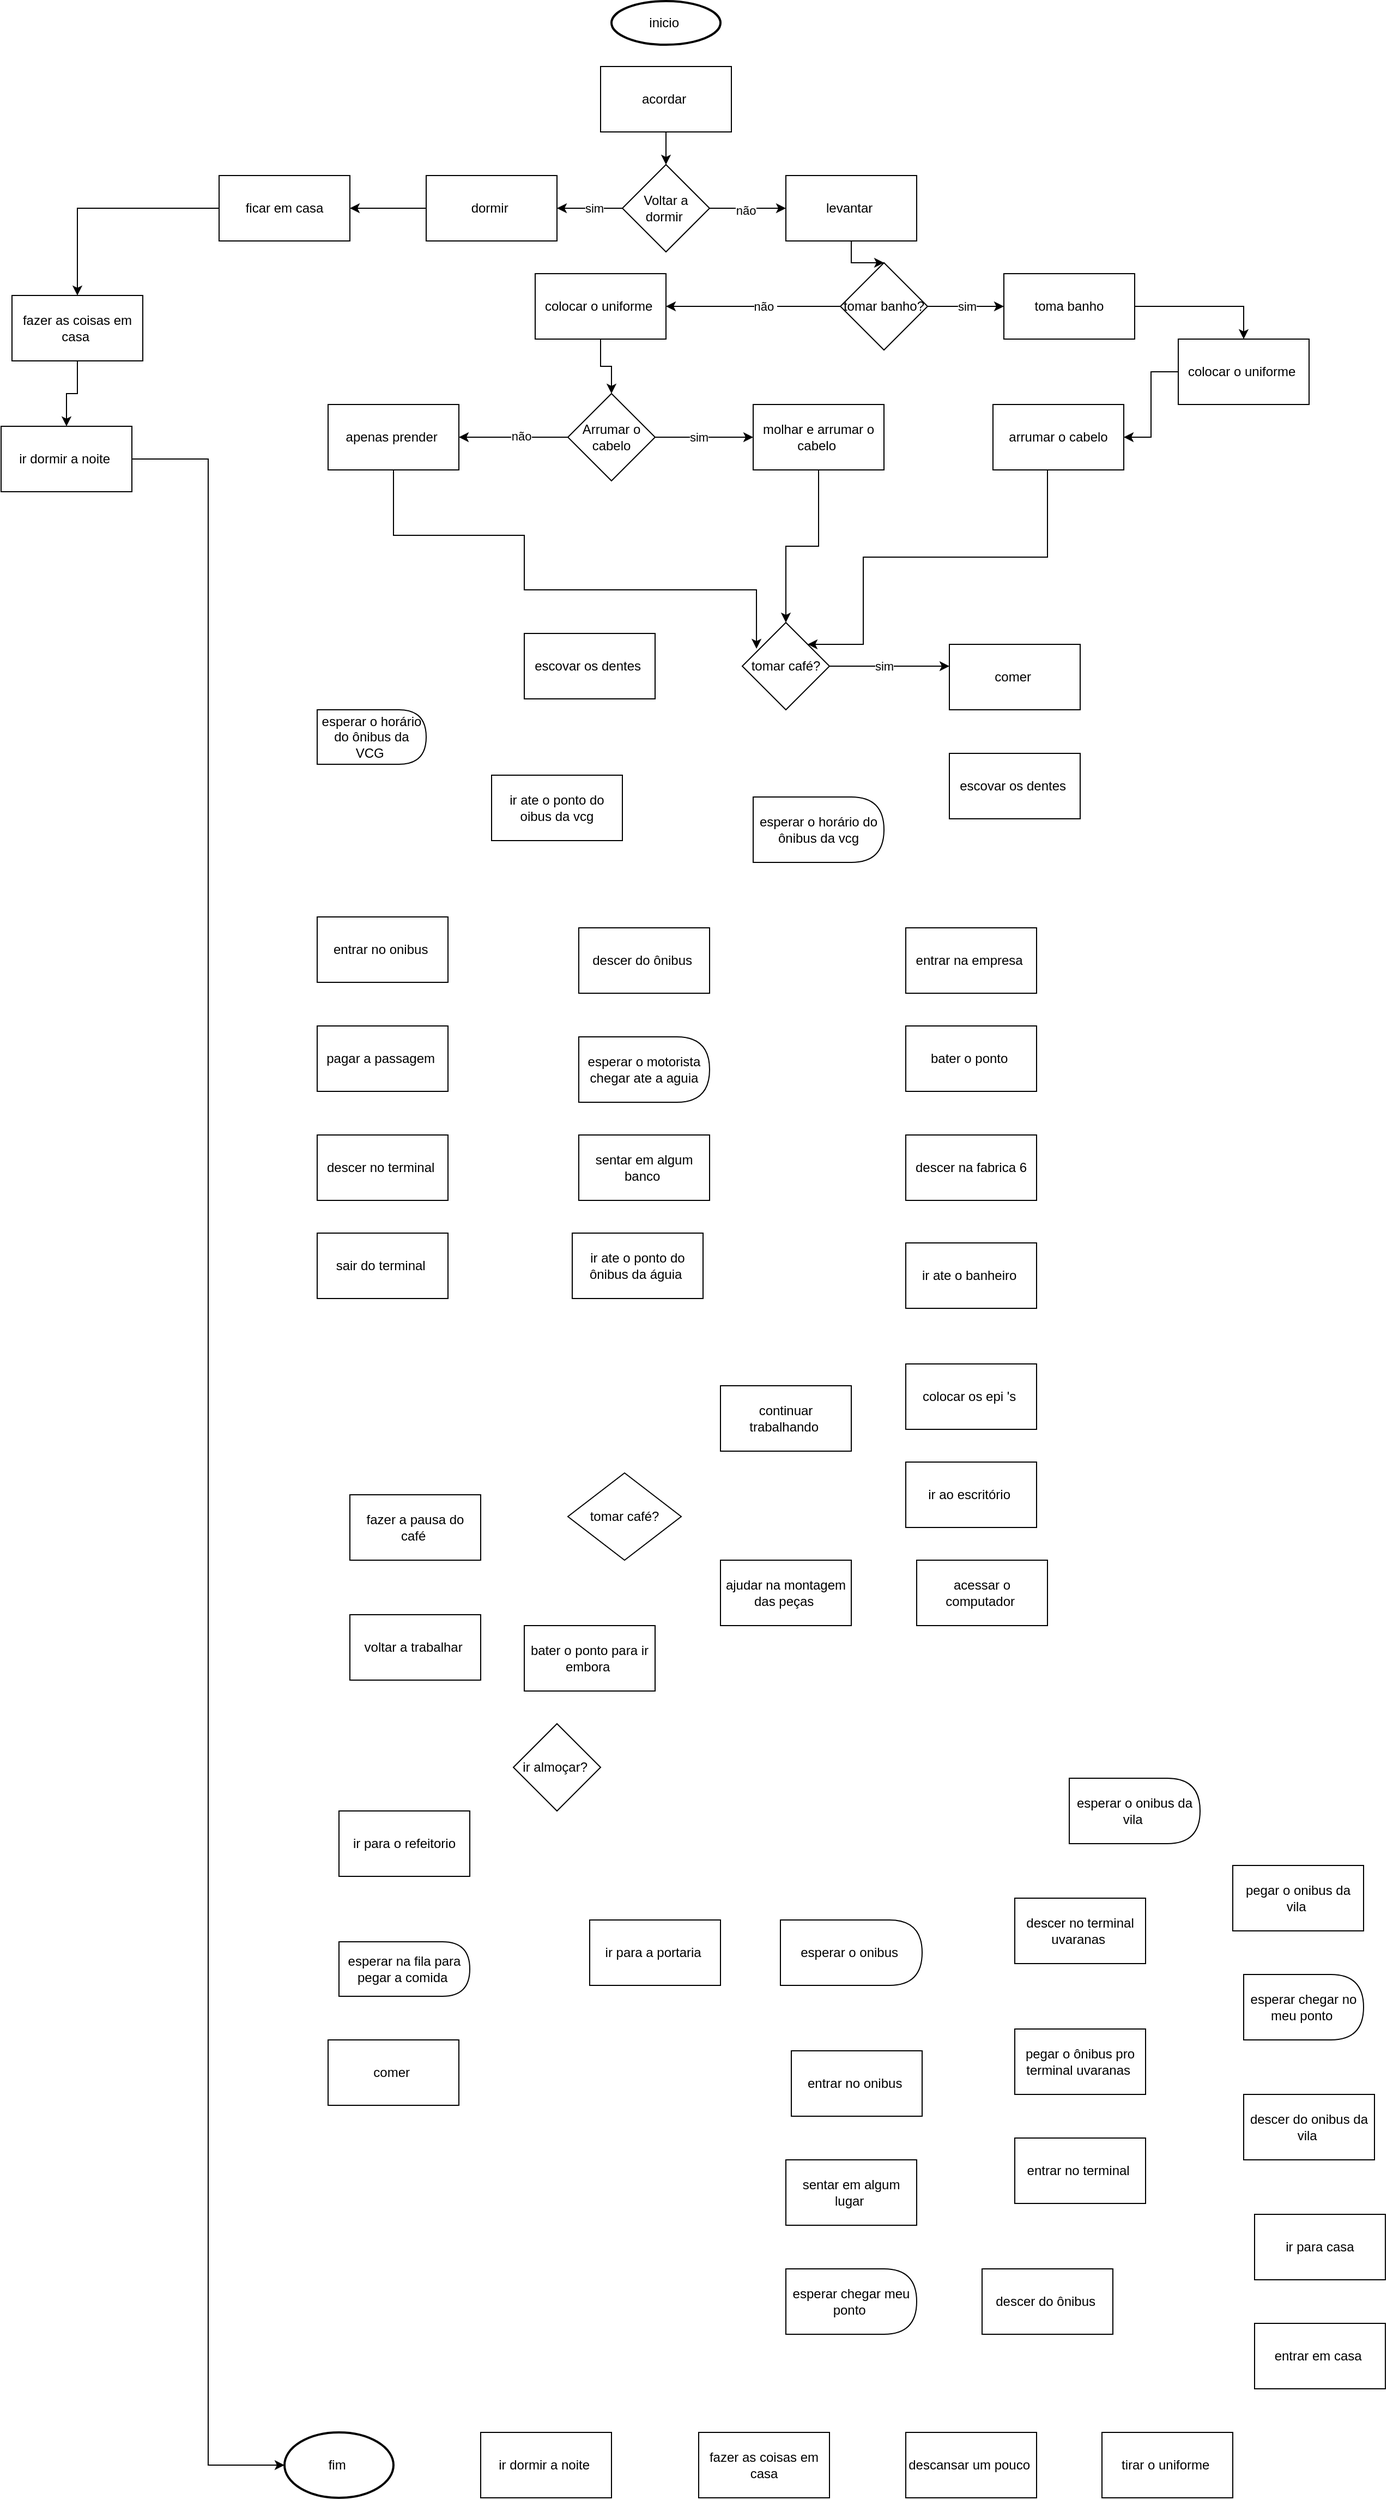 <mxfile version="23.1.5" type="github">
  <diagram name="Página-1" id="xthbbM5y6oKVb1LiBfLN">
    <mxGraphModel dx="2261" dy="790" grid="1" gridSize="10" guides="1" tooltips="1" connect="1" arrows="1" fold="1" page="1" pageScale="1" pageWidth="827" pageHeight="1169" math="0" shadow="0">
      <root>
        <mxCell id="0" />
        <mxCell id="1" parent="0" />
        <mxCell id="FLQnSld0D8M3m_ERRmtE-2" value="inicio&amp;nbsp;" style="strokeWidth=2;html=1;shape=mxgraph.flowchart.start_1;whiteSpace=wrap;" vertex="1" parent="1">
          <mxGeometry x="330" y="30" width="100" height="40" as="geometry" />
        </mxCell>
        <mxCell id="FLQnSld0D8M3m_ERRmtE-14" style="edgeStyle=orthogonalEdgeStyle;rounded=0;orthogonalLoop=1;jettySize=auto;html=1;entryX=0.5;entryY=0;entryDx=0;entryDy=0;" edge="1" parent="1" source="FLQnSld0D8M3m_ERRmtE-3" target="FLQnSld0D8M3m_ERRmtE-4">
          <mxGeometry relative="1" as="geometry" />
        </mxCell>
        <mxCell id="FLQnSld0D8M3m_ERRmtE-3" value="acordar&amp;nbsp;" style="rounded=0;whiteSpace=wrap;html=1;" vertex="1" parent="1">
          <mxGeometry x="320" y="90" width="120" height="60" as="geometry" />
        </mxCell>
        <mxCell id="FLQnSld0D8M3m_ERRmtE-4" value="Voltar a dormir&amp;nbsp;" style="rhombus;whiteSpace=wrap;html=1;" vertex="1" parent="1">
          <mxGeometry x="340" y="180" width="80" height="80" as="geometry" />
        </mxCell>
        <mxCell id="FLQnSld0D8M3m_ERRmtE-89" style="edgeStyle=orthogonalEdgeStyle;rounded=0;orthogonalLoop=1;jettySize=auto;html=1;entryX=0.5;entryY=0;entryDx=0;entryDy=0;" edge="1" parent="1" source="FLQnSld0D8M3m_ERRmtE-5" target="FLQnSld0D8M3m_ERRmtE-6">
          <mxGeometry relative="1" as="geometry" />
        </mxCell>
        <mxCell id="FLQnSld0D8M3m_ERRmtE-5" value="levantar&amp;nbsp;" style="rounded=0;whiteSpace=wrap;html=1;" vertex="1" parent="1">
          <mxGeometry x="490" y="190" width="120" height="60" as="geometry" />
        </mxCell>
        <mxCell id="FLQnSld0D8M3m_ERRmtE-6" value="tomar banho?" style="rhombus;whiteSpace=wrap;html=1;" vertex="1" parent="1">
          <mxGeometry x="540" y="270" width="80" height="80" as="geometry" />
        </mxCell>
        <mxCell id="FLQnSld0D8M3m_ERRmtE-97" style="edgeStyle=orthogonalEdgeStyle;rounded=0;orthogonalLoop=1;jettySize=auto;html=1;entryX=1;entryY=0.5;entryDx=0;entryDy=0;" edge="1" parent="1" source="FLQnSld0D8M3m_ERRmtE-7" target="FLQnSld0D8M3m_ERRmtE-11">
          <mxGeometry relative="1" as="geometry" />
        </mxCell>
        <mxCell id="FLQnSld0D8M3m_ERRmtE-7" value="colocar o uniforme&amp;nbsp;" style="rounded=0;whiteSpace=wrap;html=1;" vertex="1" parent="1">
          <mxGeometry x="850" y="340" width="120" height="60" as="geometry" />
        </mxCell>
        <mxCell id="FLQnSld0D8M3m_ERRmtE-103" style="edgeStyle=orthogonalEdgeStyle;rounded=0;orthogonalLoop=1;jettySize=auto;html=1;entryX=0.5;entryY=0;entryDx=0;entryDy=0;" edge="1" parent="1" source="FLQnSld0D8M3m_ERRmtE-8" target="FLQnSld0D8M3m_ERRmtE-9">
          <mxGeometry relative="1" as="geometry" />
        </mxCell>
        <mxCell id="FLQnSld0D8M3m_ERRmtE-8" value="colocar o uniforme&amp;nbsp;" style="rounded=0;whiteSpace=wrap;html=1;" vertex="1" parent="1">
          <mxGeometry x="260" y="280" width="120" height="60" as="geometry" />
        </mxCell>
        <mxCell id="FLQnSld0D8M3m_ERRmtE-9" value="Arrumar o cabelo" style="rhombus;whiteSpace=wrap;html=1;" vertex="1" parent="1">
          <mxGeometry x="290" y="390" width="80" height="80" as="geometry" />
        </mxCell>
        <mxCell id="FLQnSld0D8M3m_ERRmtE-10" value="apenas prender&amp;nbsp;" style="rounded=0;whiteSpace=wrap;html=1;" vertex="1" parent="1">
          <mxGeometry x="70" y="400" width="120" height="60" as="geometry" />
        </mxCell>
        <mxCell id="FLQnSld0D8M3m_ERRmtE-116" style="edgeStyle=orthogonalEdgeStyle;rounded=0;orthogonalLoop=1;jettySize=auto;html=1;entryX=1;entryY=0;entryDx=0;entryDy=0;" edge="1" parent="1" target="FLQnSld0D8M3m_ERRmtE-13">
          <mxGeometry relative="1" as="geometry">
            <mxPoint x="730" y="460" as="sourcePoint" />
            <mxPoint x="560" y="650" as="targetPoint" />
            <Array as="points">
              <mxPoint x="730" y="540" />
              <mxPoint x="561" y="540" />
              <mxPoint x="561" y="620" />
            </Array>
          </mxGeometry>
        </mxCell>
        <mxCell id="FLQnSld0D8M3m_ERRmtE-11" value="arrumar o cabelo" style="rounded=0;whiteSpace=wrap;html=1;" vertex="1" parent="1">
          <mxGeometry x="680" y="400" width="120" height="60" as="geometry" />
        </mxCell>
        <mxCell id="FLQnSld0D8M3m_ERRmtE-115" style="edgeStyle=orthogonalEdgeStyle;rounded=0;orthogonalLoop=1;jettySize=auto;html=1;entryX=0.5;entryY=0;entryDx=0;entryDy=0;" edge="1" parent="1" source="FLQnSld0D8M3m_ERRmtE-12" target="FLQnSld0D8M3m_ERRmtE-13">
          <mxGeometry relative="1" as="geometry" />
        </mxCell>
        <mxCell id="FLQnSld0D8M3m_ERRmtE-12" value="molhar e arrumar o cabelo&amp;nbsp;" style="rounded=0;whiteSpace=wrap;html=1;" vertex="1" parent="1">
          <mxGeometry x="460" y="400" width="120" height="60" as="geometry" />
        </mxCell>
        <mxCell id="FLQnSld0D8M3m_ERRmtE-13" value="tomar café?" style="rhombus;whiteSpace=wrap;html=1;" vertex="1" parent="1">
          <mxGeometry x="450" y="600" width="80" height="80" as="geometry" />
        </mxCell>
        <mxCell id="FLQnSld0D8M3m_ERRmtE-16" value="comer&amp;nbsp;" style="rounded=0;whiteSpace=wrap;html=1;" vertex="1" parent="1">
          <mxGeometry x="640" y="620" width="120" height="60" as="geometry" />
        </mxCell>
        <mxCell id="FLQnSld0D8M3m_ERRmtE-17" value="escovar os dentes&amp;nbsp;" style="rounded=0;whiteSpace=wrap;html=1;" vertex="1" parent="1">
          <mxGeometry x="640" y="720" width="120" height="60" as="geometry" />
        </mxCell>
        <mxCell id="FLQnSld0D8M3m_ERRmtE-18" value="escovar os dentes&amp;nbsp;" style="rounded=0;whiteSpace=wrap;html=1;" vertex="1" parent="1">
          <mxGeometry x="250" y="610" width="120" height="60" as="geometry" />
        </mxCell>
        <mxCell id="FLQnSld0D8M3m_ERRmtE-19" value="esperar o horário do ônibus da VCG&amp;nbsp;" style="shape=delay;whiteSpace=wrap;html=1;" vertex="1" parent="1">
          <mxGeometry x="60" y="680" width="100" height="50" as="geometry" />
        </mxCell>
        <mxCell id="FLQnSld0D8M3m_ERRmtE-20" value="esperar o horário do ônibus da vcg" style="shape=delay;whiteSpace=wrap;html=1;" vertex="1" parent="1">
          <mxGeometry x="460" y="760" width="120" height="60" as="geometry" />
        </mxCell>
        <mxCell id="FLQnSld0D8M3m_ERRmtE-21" value="ir ate o ponto do oibus da vcg" style="rounded=0;whiteSpace=wrap;html=1;" vertex="1" parent="1">
          <mxGeometry x="220" y="740" width="120" height="60" as="geometry" />
        </mxCell>
        <mxCell id="FLQnSld0D8M3m_ERRmtE-22" value="entrar no onibus&amp;nbsp;" style="rounded=0;whiteSpace=wrap;html=1;" vertex="1" parent="1">
          <mxGeometry x="60" y="870" width="120" height="60" as="geometry" />
        </mxCell>
        <mxCell id="FLQnSld0D8M3m_ERRmtE-23" value="pagar a passagem&amp;nbsp;" style="rounded=0;whiteSpace=wrap;html=1;" vertex="1" parent="1">
          <mxGeometry x="60" y="970" width="120" height="60" as="geometry" />
        </mxCell>
        <mxCell id="FLQnSld0D8M3m_ERRmtE-24" value="descer no terminal&amp;nbsp;" style="rounded=0;whiteSpace=wrap;html=1;" vertex="1" parent="1">
          <mxGeometry x="60" y="1070" width="120" height="60" as="geometry" />
        </mxCell>
        <mxCell id="FLQnSld0D8M3m_ERRmtE-25" value="sair do terminal&amp;nbsp;" style="rounded=0;whiteSpace=wrap;html=1;" vertex="1" parent="1">
          <mxGeometry x="60" y="1160" width="120" height="60" as="geometry" />
        </mxCell>
        <mxCell id="FLQnSld0D8M3m_ERRmtE-26" value="ir ate o ponto do ônibus da águia&amp;nbsp;" style="rounded=0;whiteSpace=wrap;html=1;" vertex="1" parent="1">
          <mxGeometry x="294" y="1160" width="120" height="60" as="geometry" />
        </mxCell>
        <mxCell id="FLQnSld0D8M3m_ERRmtE-27" value="sentar em algum banco&amp;nbsp;" style="rounded=0;whiteSpace=wrap;html=1;" vertex="1" parent="1">
          <mxGeometry x="300" y="1070" width="120" height="60" as="geometry" />
        </mxCell>
        <mxCell id="FLQnSld0D8M3m_ERRmtE-28" value="descer do ônibus&amp;nbsp;" style="rounded=0;whiteSpace=wrap;html=1;" vertex="1" parent="1">
          <mxGeometry x="300" y="880" width="120" height="60" as="geometry" />
        </mxCell>
        <mxCell id="FLQnSld0D8M3m_ERRmtE-29" value="esperar o motorista chegar ate a aguia" style="shape=delay;whiteSpace=wrap;html=1;" vertex="1" parent="1">
          <mxGeometry x="300" y="980" width="120" height="60" as="geometry" />
        </mxCell>
        <mxCell id="FLQnSld0D8M3m_ERRmtE-30" value="entrar na empresa&amp;nbsp;" style="rounded=0;whiteSpace=wrap;html=1;" vertex="1" parent="1">
          <mxGeometry x="600" y="880" width="120" height="60" as="geometry" />
        </mxCell>
        <mxCell id="FLQnSld0D8M3m_ERRmtE-31" value="bater o ponto&amp;nbsp;" style="rounded=0;whiteSpace=wrap;html=1;" vertex="1" parent="1">
          <mxGeometry x="600" y="970" width="120" height="60" as="geometry" />
        </mxCell>
        <mxCell id="FLQnSld0D8M3m_ERRmtE-32" value="descer na fabrica 6" style="rounded=0;whiteSpace=wrap;html=1;" vertex="1" parent="1">
          <mxGeometry x="600" y="1070" width="120" height="60" as="geometry" />
        </mxCell>
        <mxCell id="FLQnSld0D8M3m_ERRmtE-33" value="ir ate o banheiro&amp;nbsp;" style="rounded=0;whiteSpace=wrap;html=1;" vertex="1" parent="1">
          <mxGeometry x="600" y="1169" width="120" height="60" as="geometry" />
        </mxCell>
        <mxCell id="FLQnSld0D8M3m_ERRmtE-34" value="colocar os epi &#39;s&amp;nbsp;" style="rounded=0;whiteSpace=wrap;html=1;" vertex="1" parent="1">
          <mxGeometry x="600" y="1280" width="120" height="60" as="geometry" />
        </mxCell>
        <mxCell id="FLQnSld0D8M3m_ERRmtE-35" value="ir ao escritório&amp;nbsp;" style="rounded=0;whiteSpace=wrap;html=1;" vertex="1" parent="1">
          <mxGeometry x="600" y="1370" width="120" height="60" as="geometry" />
        </mxCell>
        <mxCell id="FLQnSld0D8M3m_ERRmtE-36" value="acessar o computador&amp;nbsp;" style="rounded=0;whiteSpace=wrap;html=1;" vertex="1" parent="1">
          <mxGeometry x="610" y="1460" width="120" height="60" as="geometry" />
        </mxCell>
        <mxCell id="FLQnSld0D8M3m_ERRmtE-37" value="ajudar na montagem das peças&amp;nbsp;" style="rounded=0;whiteSpace=wrap;html=1;" vertex="1" parent="1">
          <mxGeometry x="430" y="1460" width="120" height="60" as="geometry" />
        </mxCell>
        <mxCell id="FLQnSld0D8M3m_ERRmtE-38" value="tomar café?" style="rhombus;whiteSpace=wrap;html=1;" vertex="1" parent="1">
          <mxGeometry x="290" y="1380" width="104" height="80" as="geometry" />
        </mxCell>
        <mxCell id="FLQnSld0D8M3m_ERRmtE-39" value="continuar trabalhando&amp;nbsp;" style="rounded=0;whiteSpace=wrap;html=1;" vertex="1" parent="1">
          <mxGeometry x="430" y="1300" width="120" height="60" as="geometry" />
        </mxCell>
        <mxCell id="FLQnSld0D8M3m_ERRmtE-40" value="fazer a pausa do café&amp;nbsp;" style="rounded=0;whiteSpace=wrap;html=1;" vertex="1" parent="1">
          <mxGeometry x="90" y="1400" width="120" height="60" as="geometry" />
        </mxCell>
        <mxCell id="FLQnSld0D8M3m_ERRmtE-41" value="voltar a trabalhar&amp;nbsp;" style="rounded=0;whiteSpace=wrap;html=1;" vertex="1" parent="1">
          <mxGeometry x="90" y="1510" width="120" height="60" as="geometry" />
        </mxCell>
        <mxCell id="FLQnSld0D8M3m_ERRmtE-42" value="ir almoçar?&amp;nbsp;" style="rhombus;whiteSpace=wrap;html=1;" vertex="1" parent="1">
          <mxGeometry x="240" y="1610" width="80" height="80" as="geometry" />
        </mxCell>
        <mxCell id="FLQnSld0D8M3m_ERRmtE-43" value="ir para o refeitorio" style="rounded=0;whiteSpace=wrap;html=1;" vertex="1" parent="1">
          <mxGeometry x="80" y="1690" width="120" height="60" as="geometry" />
        </mxCell>
        <mxCell id="FLQnSld0D8M3m_ERRmtE-44" value="ir para a portaria&amp;nbsp;" style="rounded=0;whiteSpace=wrap;html=1;" vertex="1" parent="1">
          <mxGeometry x="310" y="1790" width="120" height="60" as="geometry" />
        </mxCell>
        <mxCell id="FLQnSld0D8M3m_ERRmtE-45" value="esperar o onibus&amp;nbsp;" style="shape=delay;whiteSpace=wrap;html=1;" vertex="1" parent="1">
          <mxGeometry x="485" y="1790" width="130" height="60" as="geometry" />
        </mxCell>
        <mxCell id="FLQnSld0D8M3m_ERRmtE-46" value="bater o ponto para ir embora&amp;nbsp;" style="rounded=0;whiteSpace=wrap;html=1;" vertex="1" parent="1">
          <mxGeometry x="250" y="1520" width="120" height="60" as="geometry" />
        </mxCell>
        <mxCell id="FLQnSld0D8M3m_ERRmtE-47" value="esperar na fila para pegar a comida&amp;nbsp;" style="shape=delay;whiteSpace=wrap;html=1;" vertex="1" parent="1">
          <mxGeometry x="80" y="1810" width="120" height="50" as="geometry" />
        </mxCell>
        <mxCell id="FLQnSld0D8M3m_ERRmtE-48" value="comer&amp;nbsp;" style="rounded=0;whiteSpace=wrap;html=1;" vertex="1" parent="1">
          <mxGeometry x="70" y="1900" width="120" height="60" as="geometry" />
        </mxCell>
        <mxCell id="FLQnSld0D8M3m_ERRmtE-51" value="entrar no onibus&amp;nbsp;" style="rounded=0;whiteSpace=wrap;html=1;" vertex="1" parent="1">
          <mxGeometry x="495" y="1910" width="120" height="60" as="geometry" />
        </mxCell>
        <mxCell id="FLQnSld0D8M3m_ERRmtE-52" value="esperar chegar meu ponto&amp;nbsp;" style="shape=delay;whiteSpace=wrap;html=1;" vertex="1" parent="1">
          <mxGeometry x="490" y="2110" width="120" height="60" as="geometry" />
        </mxCell>
        <mxCell id="FLQnSld0D8M3m_ERRmtE-53" value="sentar em algum lugar&amp;nbsp;" style="rounded=0;whiteSpace=wrap;html=1;" vertex="1" parent="1">
          <mxGeometry x="490" y="2010" width="120" height="60" as="geometry" />
        </mxCell>
        <mxCell id="FLQnSld0D8M3m_ERRmtE-54" value="descer do ônibus&amp;nbsp;" style="rounded=0;whiteSpace=wrap;html=1;" vertex="1" parent="1">
          <mxGeometry x="670" y="2110" width="120" height="60" as="geometry" />
        </mxCell>
        <mxCell id="FLQnSld0D8M3m_ERRmtE-55" value="entrar no terminal&amp;nbsp;" style="rounded=0;whiteSpace=wrap;html=1;" vertex="1" parent="1">
          <mxGeometry x="700" y="1990" width="120" height="60" as="geometry" />
        </mxCell>
        <mxCell id="FLQnSld0D8M3m_ERRmtE-56" value="pegar o ônibus pro terminal uvaranas&amp;nbsp;" style="rounded=0;whiteSpace=wrap;html=1;" vertex="1" parent="1">
          <mxGeometry x="700" y="1890" width="120" height="60" as="geometry" />
        </mxCell>
        <mxCell id="FLQnSld0D8M3m_ERRmtE-57" value="descer no terminal uvaranas&amp;nbsp;" style="rounded=0;whiteSpace=wrap;html=1;" vertex="1" parent="1">
          <mxGeometry x="700" y="1770" width="120" height="60" as="geometry" />
        </mxCell>
        <mxCell id="FLQnSld0D8M3m_ERRmtE-58" value="esperar o onibus da vila&amp;nbsp;" style="shape=delay;whiteSpace=wrap;html=1;" vertex="1" parent="1">
          <mxGeometry x="750" y="1660" width="120" height="60" as="geometry" />
        </mxCell>
        <mxCell id="FLQnSld0D8M3m_ERRmtE-59" value="pegar o onibus da vila&amp;nbsp;" style="rounded=0;whiteSpace=wrap;html=1;" vertex="1" parent="1">
          <mxGeometry x="900" y="1740" width="120" height="60" as="geometry" />
        </mxCell>
        <mxCell id="FLQnSld0D8M3m_ERRmtE-60" value="esperar chegar no meu ponto&amp;nbsp;" style="shape=delay;whiteSpace=wrap;html=1;" vertex="1" parent="1">
          <mxGeometry x="910" y="1840" width="110" height="60" as="geometry" />
        </mxCell>
        <mxCell id="FLQnSld0D8M3m_ERRmtE-61" value="descer do onibus da vila&amp;nbsp;" style="rounded=0;whiteSpace=wrap;html=1;" vertex="1" parent="1">
          <mxGeometry x="910" y="1950" width="120" height="60" as="geometry" />
        </mxCell>
        <mxCell id="FLQnSld0D8M3m_ERRmtE-62" value="ir para casa" style="rounded=0;whiteSpace=wrap;html=1;" vertex="1" parent="1">
          <mxGeometry x="920" y="2060" width="120" height="60" as="geometry" />
        </mxCell>
        <mxCell id="FLQnSld0D8M3m_ERRmtE-63" value="entrar em casa&amp;nbsp;" style="rounded=0;whiteSpace=wrap;html=1;" vertex="1" parent="1">
          <mxGeometry x="920" y="2160" width="120" height="60" as="geometry" />
        </mxCell>
        <mxCell id="FLQnSld0D8M3m_ERRmtE-64" value="tirar o uniforme&amp;nbsp;" style="rounded=0;whiteSpace=wrap;html=1;" vertex="1" parent="1">
          <mxGeometry x="780" y="2260" width="120" height="60" as="geometry" />
        </mxCell>
        <mxCell id="FLQnSld0D8M3m_ERRmtE-65" value="descansar um pouco&amp;nbsp;" style="rounded=0;whiteSpace=wrap;html=1;" vertex="1" parent="1">
          <mxGeometry x="600" y="2260" width="120" height="60" as="geometry" />
        </mxCell>
        <mxCell id="FLQnSld0D8M3m_ERRmtE-66" value="fazer as coisas em casa" style="rounded=0;whiteSpace=wrap;html=1;" vertex="1" parent="1">
          <mxGeometry x="410" y="2260" width="120" height="60" as="geometry" />
        </mxCell>
        <mxCell id="FLQnSld0D8M3m_ERRmtE-67" value="ir dormir a noite&amp;nbsp;" style="rounded=0;whiteSpace=wrap;html=1;" vertex="1" parent="1">
          <mxGeometry x="210" y="2260" width="120" height="60" as="geometry" />
        </mxCell>
        <mxCell id="FLQnSld0D8M3m_ERRmtE-69" value="fim&amp;nbsp;" style="strokeWidth=2;html=1;shape=mxgraph.flowchart.start_1;whiteSpace=wrap;" vertex="1" parent="1">
          <mxGeometry x="30" y="2260" width="100" height="60" as="geometry" />
        </mxCell>
        <mxCell id="FLQnSld0D8M3m_ERRmtE-77" style="edgeStyle=orthogonalEdgeStyle;rounded=0;orthogonalLoop=1;jettySize=auto;html=1;entryX=1;entryY=0.5;entryDx=0;entryDy=0;" edge="1" parent="1" source="FLQnSld0D8M3m_ERRmtE-70" target="FLQnSld0D8M3m_ERRmtE-71">
          <mxGeometry relative="1" as="geometry" />
        </mxCell>
        <mxCell id="FLQnSld0D8M3m_ERRmtE-70" value="dormir&amp;nbsp;" style="rounded=0;whiteSpace=wrap;html=1;" vertex="1" parent="1">
          <mxGeometry x="160" y="190" width="120" height="60" as="geometry" />
        </mxCell>
        <mxCell id="FLQnSld0D8M3m_ERRmtE-76" style="edgeStyle=orthogonalEdgeStyle;rounded=0;orthogonalLoop=1;jettySize=auto;html=1;entryX=0.5;entryY=0;entryDx=0;entryDy=0;" edge="1" parent="1" source="FLQnSld0D8M3m_ERRmtE-71" target="FLQnSld0D8M3m_ERRmtE-72">
          <mxGeometry relative="1" as="geometry" />
        </mxCell>
        <mxCell id="FLQnSld0D8M3m_ERRmtE-71" value="ficar em casa" style="rounded=0;whiteSpace=wrap;html=1;" vertex="1" parent="1">
          <mxGeometry x="-30" y="190" width="120" height="60" as="geometry" />
        </mxCell>
        <mxCell id="FLQnSld0D8M3m_ERRmtE-75" style="edgeStyle=orthogonalEdgeStyle;rounded=0;orthogonalLoop=1;jettySize=auto;html=1;entryX=0.5;entryY=0;entryDx=0;entryDy=0;" edge="1" parent="1" source="FLQnSld0D8M3m_ERRmtE-72" target="FLQnSld0D8M3m_ERRmtE-73">
          <mxGeometry relative="1" as="geometry" />
        </mxCell>
        <mxCell id="FLQnSld0D8M3m_ERRmtE-72" value="fazer as coisas em casa&amp;nbsp;" style="rounded=0;whiteSpace=wrap;html=1;" vertex="1" parent="1">
          <mxGeometry x="-220" y="300" width="120" height="60" as="geometry" />
        </mxCell>
        <mxCell id="FLQnSld0D8M3m_ERRmtE-73" value="ir dormir a noite&amp;nbsp;" style="rounded=0;whiteSpace=wrap;html=1;" vertex="1" parent="1">
          <mxGeometry x="-230" y="420" width="120" height="60" as="geometry" />
        </mxCell>
        <mxCell id="FLQnSld0D8M3m_ERRmtE-74" style="edgeStyle=orthogonalEdgeStyle;rounded=0;orthogonalLoop=1;jettySize=auto;html=1;entryX=0;entryY=0.5;entryDx=0;entryDy=0;entryPerimeter=0;" edge="1" parent="1" source="FLQnSld0D8M3m_ERRmtE-73" target="FLQnSld0D8M3m_ERRmtE-69">
          <mxGeometry relative="1" as="geometry" />
        </mxCell>
        <mxCell id="FLQnSld0D8M3m_ERRmtE-79" value="" style="endArrow=classic;html=1;rounded=0;exitX=0;exitY=0.5;exitDx=0;exitDy=0;entryX=1;entryY=0.5;entryDx=0;entryDy=0;" edge="1" parent="1" source="FLQnSld0D8M3m_ERRmtE-4" target="FLQnSld0D8M3m_ERRmtE-70">
          <mxGeometry relative="1" as="geometry">
            <mxPoint x="240" y="240" as="sourcePoint" />
            <mxPoint x="290" y="220" as="targetPoint" />
            <Array as="points">
              <mxPoint x="310" y="220" />
            </Array>
          </mxGeometry>
        </mxCell>
        <mxCell id="FLQnSld0D8M3m_ERRmtE-83" value="sim" style="edgeLabel;html=1;align=center;verticalAlign=middle;resizable=0;points=[];" vertex="1" connectable="0" parent="FLQnSld0D8M3m_ERRmtE-79">
          <mxGeometry x="-0.12" relative="1" as="geometry">
            <mxPoint as="offset" />
          </mxGeometry>
        </mxCell>
        <mxCell id="FLQnSld0D8M3m_ERRmtE-84" value="" style="endArrow=classic;html=1;rounded=0;" edge="1" parent="1">
          <mxGeometry relative="1" as="geometry">
            <mxPoint x="420" y="220" as="sourcePoint" />
            <mxPoint x="490" y="220" as="targetPoint" />
          </mxGeometry>
        </mxCell>
        <mxCell id="FLQnSld0D8M3m_ERRmtE-88" value="não" style="edgeLabel;html=1;align=center;verticalAlign=middle;resizable=0;points=[];" vertex="1" connectable="0" parent="FLQnSld0D8M3m_ERRmtE-84">
          <mxGeometry x="-0.057" y="-2" relative="1" as="geometry">
            <mxPoint as="offset" />
          </mxGeometry>
        </mxCell>
        <mxCell id="FLQnSld0D8M3m_ERRmtE-90" value="" style="endArrow=classic;html=1;rounded=0;entryX=0;entryY=0.5;entryDx=0;entryDy=0;" edge="1" parent="1" target="FLQnSld0D8M3m_ERRmtE-95">
          <mxGeometry relative="1" as="geometry">
            <mxPoint x="620" y="310" as="sourcePoint" />
            <mxPoint x="680" y="310" as="targetPoint" />
          </mxGeometry>
        </mxCell>
        <mxCell id="FLQnSld0D8M3m_ERRmtE-94" value="sim" style="edgeLabel;html=1;align=center;verticalAlign=middle;resizable=0;points=[];" vertex="1" connectable="0" parent="FLQnSld0D8M3m_ERRmtE-90">
          <mxGeometry x="0.133" y="-2" relative="1" as="geometry">
            <mxPoint x="-4" y="-2" as="offset" />
          </mxGeometry>
        </mxCell>
        <mxCell id="FLQnSld0D8M3m_ERRmtE-96" style="edgeStyle=orthogonalEdgeStyle;rounded=0;orthogonalLoop=1;jettySize=auto;html=1;entryX=0.5;entryY=0;entryDx=0;entryDy=0;" edge="1" parent="1" source="FLQnSld0D8M3m_ERRmtE-95" target="FLQnSld0D8M3m_ERRmtE-7">
          <mxGeometry relative="1" as="geometry" />
        </mxCell>
        <mxCell id="FLQnSld0D8M3m_ERRmtE-95" value="toma banho" style="rounded=0;whiteSpace=wrap;html=1;" vertex="1" parent="1">
          <mxGeometry x="690" y="280" width="120" height="60" as="geometry" />
        </mxCell>
        <mxCell id="FLQnSld0D8M3m_ERRmtE-98" value="" style="endArrow=classic;html=1;rounded=0;exitX=0;exitY=0.5;exitDx=0;exitDy=0;entryX=1;entryY=0.5;entryDx=0;entryDy=0;" edge="1" parent="1" source="FLQnSld0D8M3m_ERRmtE-6" target="FLQnSld0D8M3m_ERRmtE-8">
          <mxGeometry relative="1" as="geometry">
            <mxPoint x="450" y="370" as="sourcePoint" />
            <mxPoint x="610" y="370" as="targetPoint" />
          </mxGeometry>
        </mxCell>
        <mxCell id="FLQnSld0D8M3m_ERRmtE-102" value="não&amp;nbsp;" style="edgeLabel;html=1;align=center;verticalAlign=middle;resizable=0;points=[];" vertex="1" connectable="0" parent="FLQnSld0D8M3m_ERRmtE-98">
          <mxGeometry x="-0.133" y="5" relative="1" as="geometry">
            <mxPoint y="-5" as="offset" />
          </mxGeometry>
        </mxCell>
        <mxCell id="FLQnSld0D8M3m_ERRmtE-104" value="" style="endArrow=classic;html=1;rounded=0;entryX=0;entryY=0.5;entryDx=0;entryDy=0;" edge="1" parent="1" target="FLQnSld0D8M3m_ERRmtE-12">
          <mxGeometry relative="1" as="geometry">
            <mxPoint x="370" y="430" as="sourcePoint" />
            <mxPoint x="530" y="430" as="targetPoint" />
          </mxGeometry>
        </mxCell>
        <mxCell id="FLQnSld0D8M3m_ERRmtE-108" value="sim" style="edgeLabel;html=1;align=center;verticalAlign=middle;resizable=0;points=[];" vertex="1" connectable="0" parent="FLQnSld0D8M3m_ERRmtE-104">
          <mxGeometry x="0.089" y="1" relative="1" as="geometry">
            <mxPoint x="-9" y="1" as="offset" />
          </mxGeometry>
        </mxCell>
        <mxCell id="FLQnSld0D8M3m_ERRmtE-109" value="" style="endArrow=classic;html=1;rounded=0;exitX=0;exitY=0.5;exitDx=0;exitDy=0;entryX=1;entryY=0.5;entryDx=0;entryDy=0;" edge="1" parent="1" source="FLQnSld0D8M3m_ERRmtE-9" target="FLQnSld0D8M3m_ERRmtE-10">
          <mxGeometry relative="1" as="geometry">
            <mxPoint x="110" y="540" as="sourcePoint" />
            <mxPoint x="270" y="540" as="targetPoint" />
          </mxGeometry>
        </mxCell>
        <mxCell id="FLQnSld0D8M3m_ERRmtE-113" value="não" style="edgeLabel;html=1;align=center;verticalAlign=middle;resizable=0;points=[];" vertex="1" connectable="0" parent="FLQnSld0D8M3m_ERRmtE-109">
          <mxGeometry x="-0.14" y="-1" relative="1" as="geometry">
            <mxPoint as="offset" />
          </mxGeometry>
        </mxCell>
        <mxCell id="FLQnSld0D8M3m_ERRmtE-114" style="edgeStyle=orthogonalEdgeStyle;rounded=0;orthogonalLoop=1;jettySize=auto;html=1;entryX=0.163;entryY=0.3;entryDx=0;entryDy=0;entryPerimeter=0;" edge="1" parent="1" source="FLQnSld0D8M3m_ERRmtE-10" target="FLQnSld0D8M3m_ERRmtE-13">
          <mxGeometry relative="1" as="geometry">
            <Array as="points">
              <mxPoint x="130" y="520" />
              <mxPoint x="250" y="520" />
              <mxPoint x="250" y="570" />
              <mxPoint x="463" y="570" />
            </Array>
          </mxGeometry>
        </mxCell>
        <mxCell id="FLQnSld0D8M3m_ERRmtE-117" value="" style="endArrow=classic;html=1;rounded=0;" edge="1" parent="1">
          <mxGeometry relative="1" as="geometry">
            <mxPoint x="530" y="640" as="sourcePoint" />
            <mxPoint x="640" y="640" as="targetPoint" />
          </mxGeometry>
        </mxCell>
        <mxCell id="FLQnSld0D8M3m_ERRmtE-121" value="sim" style="edgeLabel;html=1;align=center;verticalAlign=middle;resizable=0;points=[];" vertex="1" connectable="0" parent="FLQnSld0D8M3m_ERRmtE-117">
          <mxGeometry x="0.036" y="2" relative="1" as="geometry">
            <mxPoint x="-7" y="2" as="offset" />
          </mxGeometry>
        </mxCell>
      </root>
    </mxGraphModel>
  </diagram>
</mxfile>
